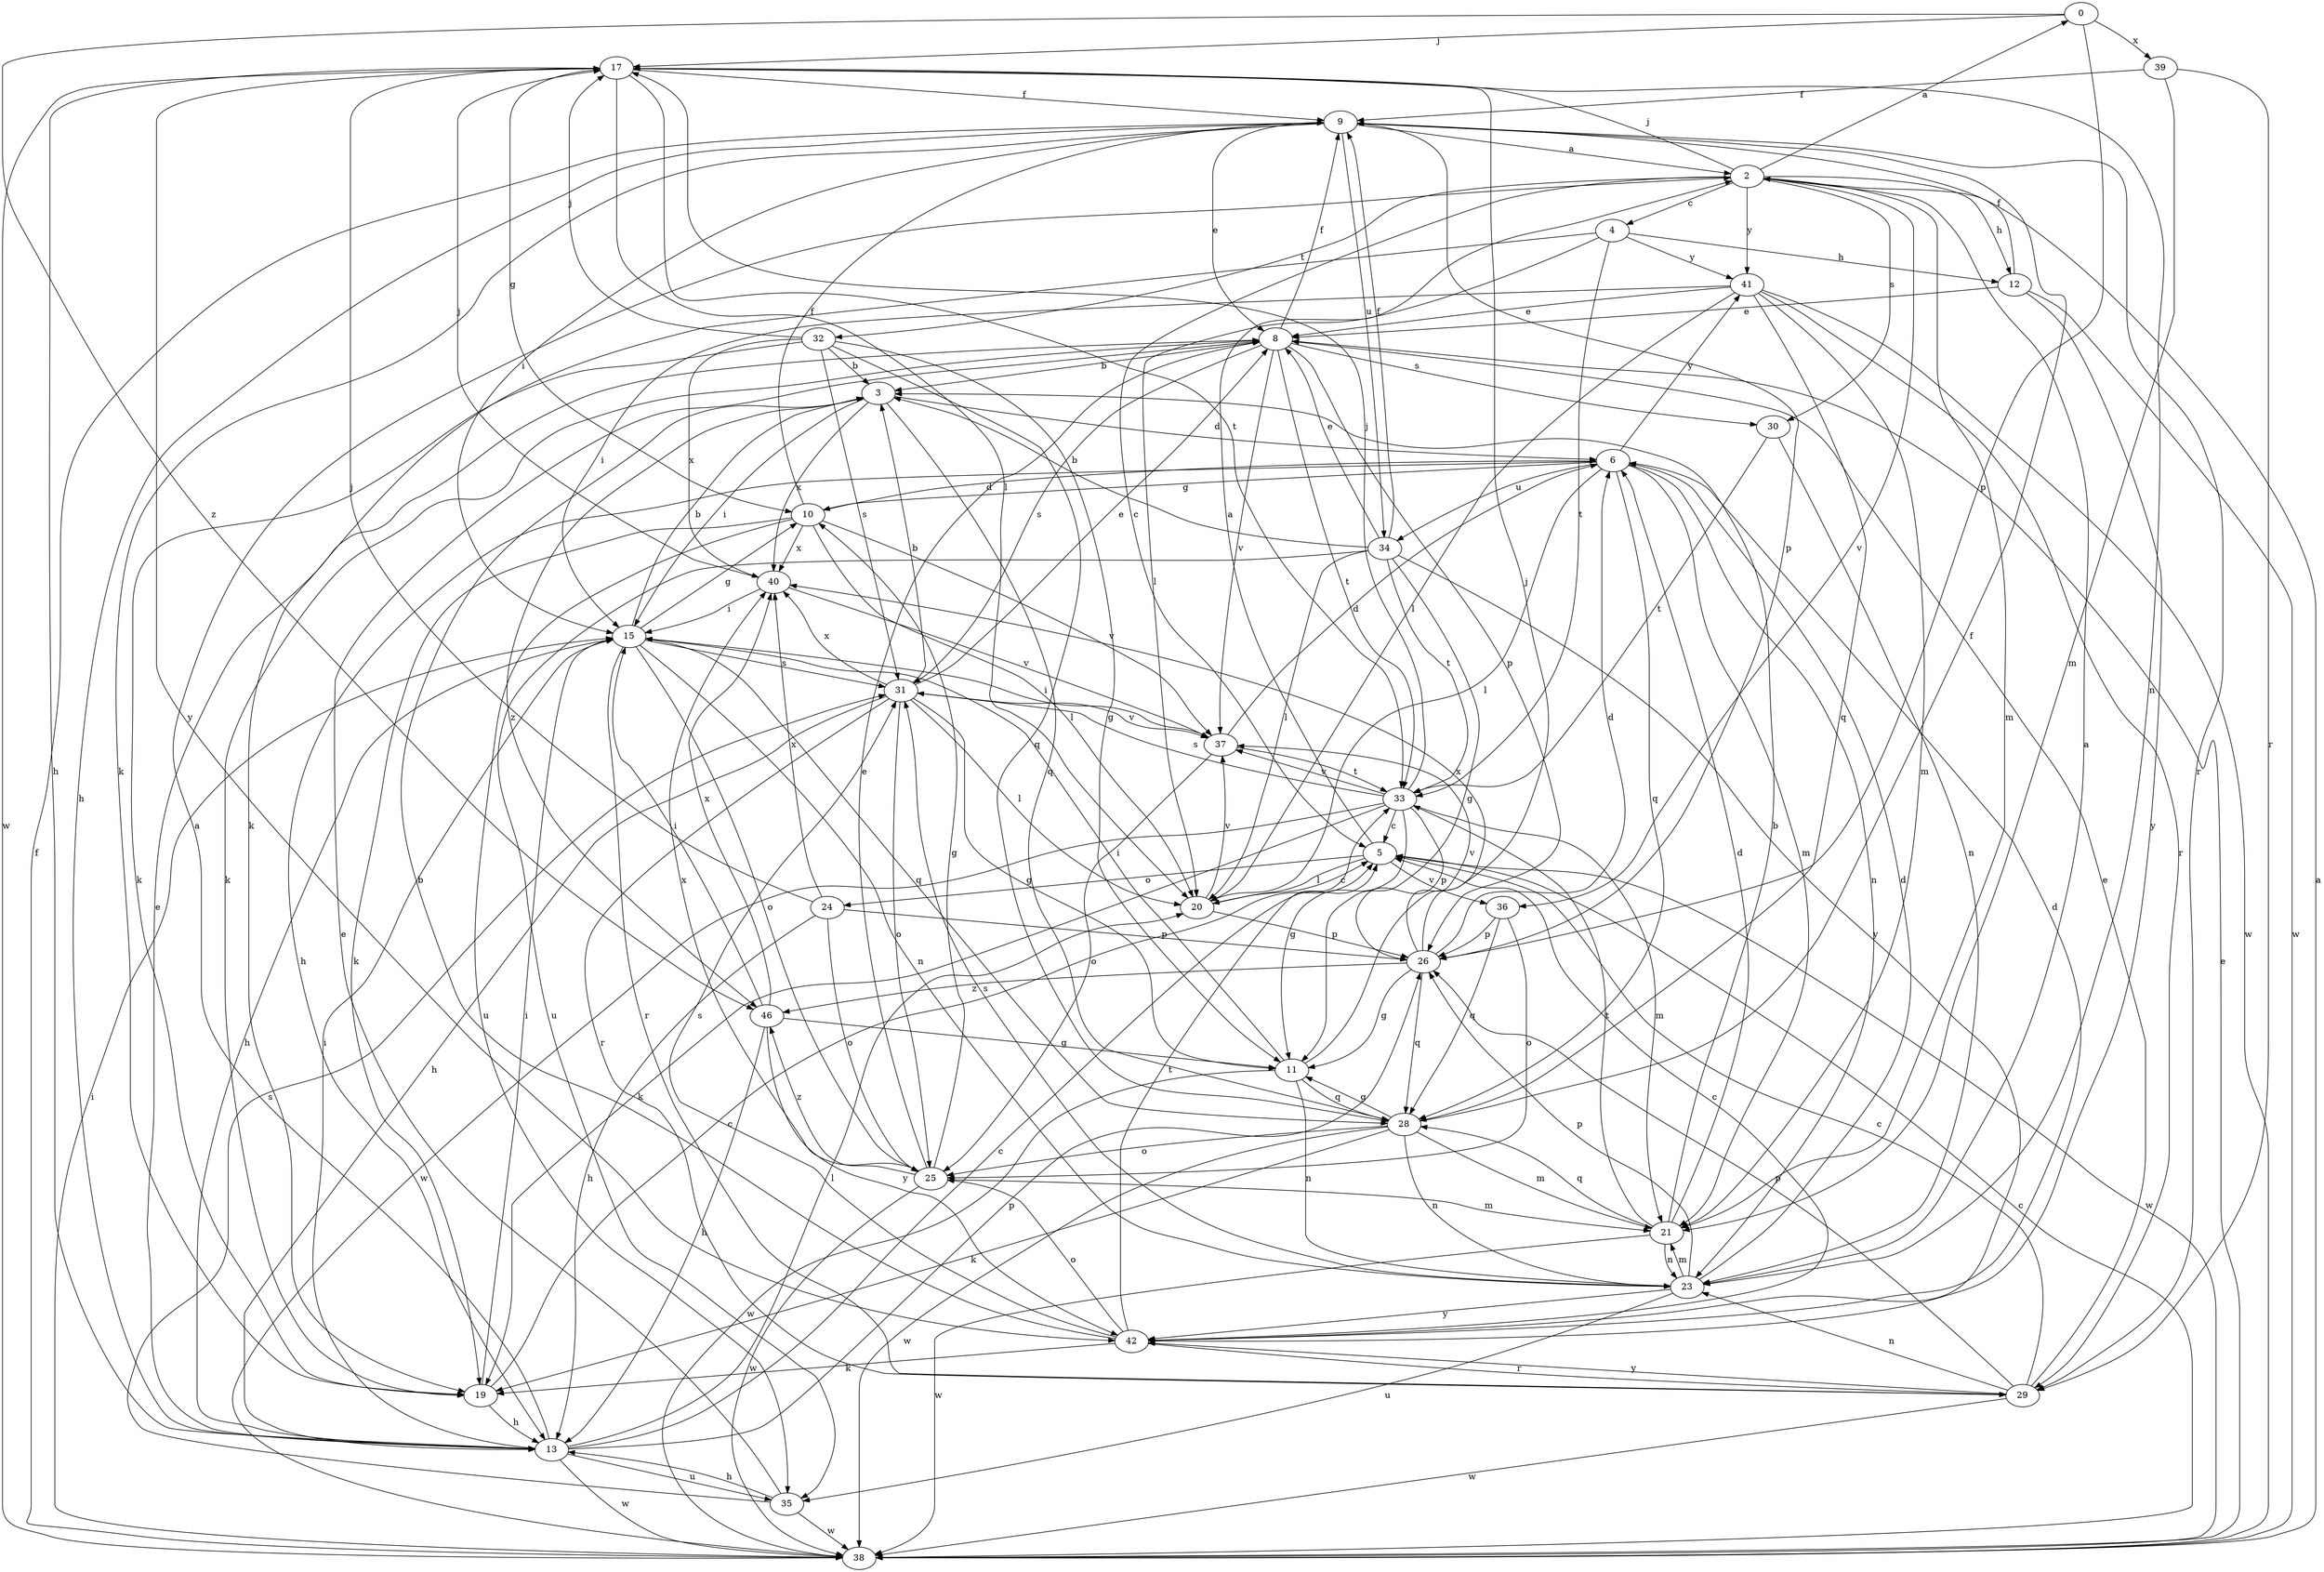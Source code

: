 strict digraph  {
0;
2;
3;
4;
5;
6;
8;
9;
10;
11;
12;
13;
15;
17;
19;
20;
21;
23;
24;
25;
26;
28;
29;
30;
31;
32;
33;
34;
35;
36;
37;
38;
39;
40;
41;
42;
46;
0 -> 17  [label=j];
0 -> 26  [label=p];
0 -> 39  [label=x];
0 -> 46  [label=z];
2 -> 0  [label=a];
2 -> 4  [label=c];
2 -> 5  [label=c];
2 -> 12  [label=h];
2 -> 17  [label=j];
2 -> 21  [label=m];
2 -> 30  [label=s];
2 -> 32  [label=t];
2 -> 36  [label=v];
2 -> 41  [label=y];
3 -> 6  [label=d];
3 -> 15  [label=i];
3 -> 28  [label=q];
3 -> 40  [label=x];
3 -> 46  [label=z];
4 -> 12  [label=h];
4 -> 19  [label=k];
4 -> 20  [label=l];
4 -> 33  [label=t];
4 -> 41  [label=y];
5 -> 2  [label=a];
5 -> 20  [label=l];
5 -> 24  [label=o];
5 -> 36  [label=v];
5 -> 38  [label=w];
6 -> 10  [label=g];
6 -> 13  [label=h];
6 -> 20  [label=l];
6 -> 21  [label=m];
6 -> 23  [label=n];
6 -> 28  [label=q];
6 -> 34  [label=u];
6 -> 41  [label=y];
8 -> 3  [label=b];
8 -> 9  [label=f];
8 -> 19  [label=k];
8 -> 26  [label=p];
8 -> 30  [label=s];
8 -> 31  [label=s];
8 -> 33  [label=t];
8 -> 37  [label=v];
9 -> 2  [label=a];
9 -> 8  [label=e];
9 -> 13  [label=h];
9 -> 15  [label=i];
9 -> 19  [label=k];
9 -> 26  [label=p];
9 -> 29  [label=r];
9 -> 34  [label=u];
10 -> 6  [label=d];
10 -> 9  [label=f];
10 -> 19  [label=k];
10 -> 20  [label=l];
10 -> 35  [label=u];
10 -> 37  [label=v];
10 -> 40  [label=x];
11 -> 15  [label=i];
11 -> 17  [label=j];
11 -> 23  [label=n];
11 -> 28  [label=q];
11 -> 38  [label=w];
12 -> 8  [label=e];
12 -> 9  [label=f];
12 -> 38  [label=w];
12 -> 42  [label=y];
13 -> 2  [label=a];
13 -> 5  [label=c];
13 -> 8  [label=e];
13 -> 15  [label=i];
13 -> 20  [label=l];
13 -> 26  [label=p];
13 -> 35  [label=u];
13 -> 38  [label=w];
15 -> 3  [label=b];
15 -> 10  [label=g];
15 -> 13  [label=h];
15 -> 23  [label=n];
15 -> 25  [label=o];
15 -> 28  [label=q];
15 -> 29  [label=r];
15 -> 31  [label=s];
17 -> 9  [label=f];
17 -> 10  [label=g];
17 -> 13  [label=h];
17 -> 20  [label=l];
17 -> 23  [label=n];
17 -> 33  [label=t];
17 -> 38  [label=w];
17 -> 42  [label=y];
19 -> 5  [label=c];
19 -> 13  [label=h];
19 -> 15  [label=i];
20 -> 5  [label=c];
20 -> 26  [label=p];
20 -> 37  [label=v];
21 -> 3  [label=b];
21 -> 6  [label=d];
21 -> 23  [label=n];
21 -> 28  [label=q];
21 -> 33  [label=t];
21 -> 38  [label=w];
23 -> 2  [label=a];
23 -> 6  [label=d];
23 -> 21  [label=m];
23 -> 26  [label=p];
23 -> 31  [label=s];
23 -> 35  [label=u];
23 -> 42  [label=y];
24 -> 13  [label=h];
24 -> 17  [label=j];
24 -> 25  [label=o];
24 -> 26  [label=p];
24 -> 40  [label=x];
25 -> 8  [label=e];
25 -> 10  [label=g];
25 -> 21  [label=m];
25 -> 38  [label=w];
25 -> 40  [label=x];
25 -> 46  [label=z];
26 -> 6  [label=d];
26 -> 11  [label=g];
26 -> 28  [label=q];
26 -> 37  [label=v];
26 -> 40  [label=x];
26 -> 46  [label=z];
28 -> 9  [label=f];
28 -> 11  [label=g];
28 -> 19  [label=k];
28 -> 21  [label=m];
28 -> 23  [label=n];
28 -> 25  [label=o];
28 -> 38  [label=w];
29 -> 5  [label=c];
29 -> 8  [label=e];
29 -> 23  [label=n];
29 -> 26  [label=p];
29 -> 38  [label=w];
29 -> 42  [label=y];
30 -> 23  [label=n];
30 -> 33  [label=t];
31 -> 3  [label=b];
31 -> 8  [label=e];
31 -> 11  [label=g];
31 -> 13  [label=h];
31 -> 20  [label=l];
31 -> 25  [label=o];
31 -> 29  [label=r];
31 -> 37  [label=v];
31 -> 40  [label=x];
32 -> 3  [label=b];
32 -> 11  [label=g];
32 -> 17  [label=j];
32 -> 19  [label=k];
32 -> 28  [label=q];
32 -> 31  [label=s];
32 -> 40  [label=x];
33 -> 5  [label=c];
33 -> 11  [label=g];
33 -> 17  [label=j];
33 -> 19  [label=k];
33 -> 21  [label=m];
33 -> 26  [label=p];
33 -> 31  [label=s];
33 -> 37  [label=v];
33 -> 38  [label=w];
34 -> 3  [label=b];
34 -> 8  [label=e];
34 -> 9  [label=f];
34 -> 11  [label=g];
34 -> 20  [label=l];
34 -> 33  [label=t];
34 -> 35  [label=u];
34 -> 42  [label=y];
35 -> 8  [label=e];
35 -> 13  [label=h];
35 -> 31  [label=s];
35 -> 38  [label=w];
36 -> 25  [label=o];
36 -> 26  [label=p];
36 -> 28  [label=q];
37 -> 6  [label=d];
37 -> 15  [label=i];
37 -> 25  [label=o];
37 -> 33  [label=t];
38 -> 2  [label=a];
38 -> 5  [label=c];
38 -> 8  [label=e];
38 -> 9  [label=f];
38 -> 15  [label=i];
39 -> 9  [label=f];
39 -> 21  [label=m];
39 -> 29  [label=r];
40 -> 15  [label=i];
40 -> 17  [label=j];
40 -> 37  [label=v];
41 -> 8  [label=e];
41 -> 15  [label=i];
41 -> 20  [label=l];
41 -> 21  [label=m];
41 -> 28  [label=q];
41 -> 29  [label=r];
41 -> 38  [label=w];
42 -> 3  [label=b];
42 -> 5  [label=c];
42 -> 6  [label=d];
42 -> 19  [label=k];
42 -> 25  [label=o];
42 -> 29  [label=r];
42 -> 31  [label=s];
42 -> 33  [label=t];
46 -> 11  [label=g];
46 -> 13  [label=h];
46 -> 15  [label=i];
46 -> 40  [label=x];
46 -> 42  [label=y];
}
